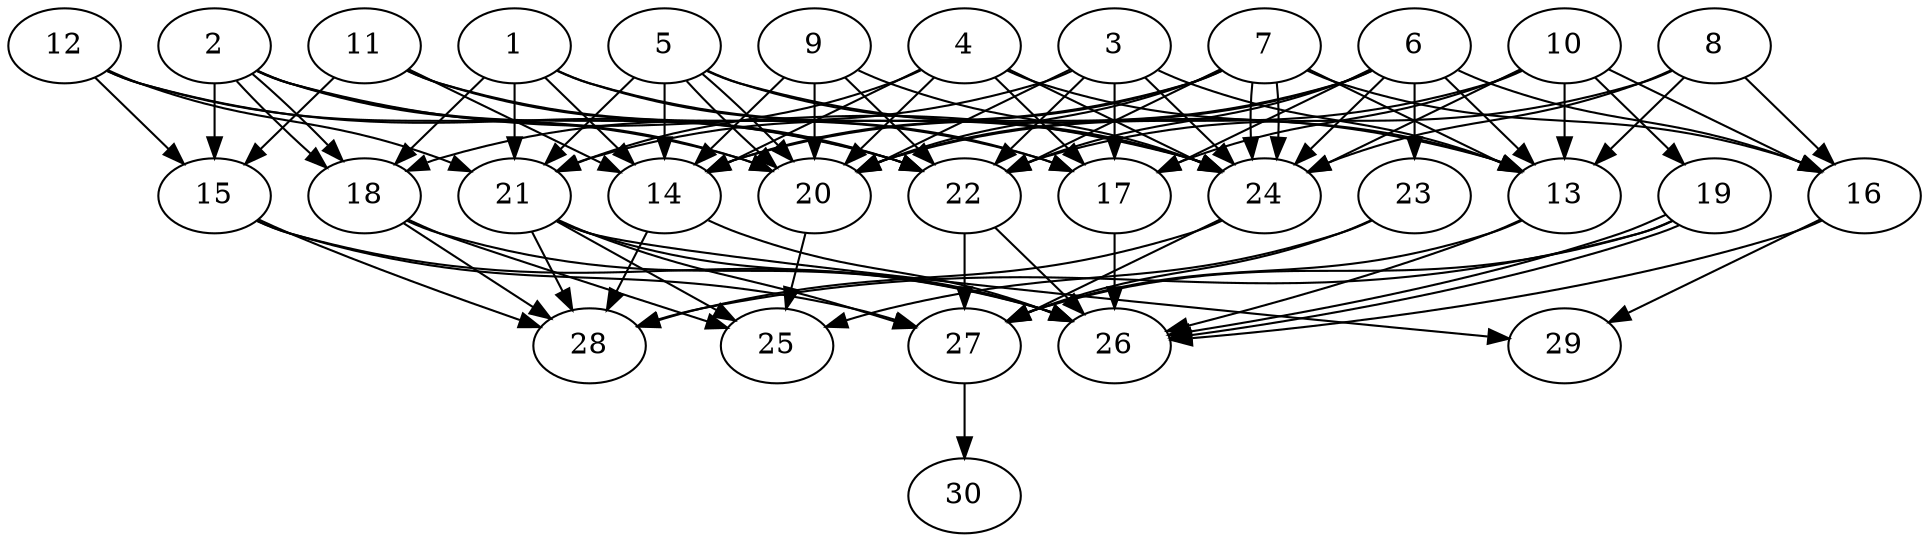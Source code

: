 // DAG automatically generated by daggen at Thu Oct  3 14:04:19 2019
// ./daggen --dot -n 30 --ccr 0.3 --fat 0.7 --regular 0.5 --density 0.9 --mindata 5242880 --maxdata 52428800 
digraph G {
  1 [size="105134080", alpha="0.16", expect_size="31540224"] 
  1 -> 14 [size ="31540224"]
  1 -> 17 [size ="31540224"]
  1 -> 18 [size ="31540224"]
  1 -> 21 [size ="31540224"]
  1 -> 24 [size ="31540224"]
  2 [size="171318613", alpha="0.18", expect_size="51395584"] 
  2 -> 15 [size ="51395584"]
  2 -> 18 [size ="51395584"]
  2 -> 18 [size ="51395584"]
  2 -> 20 [size ="51395584"]
  2 -> 22 [size ="51395584"]
  2 -> 24 [size ="51395584"]
  3 [size="89169920", alpha="0.02", expect_size="26750976"] 
  3 -> 13 [size ="26750976"]
  3 -> 17 [size ="26750976"]
  3 -> 18 [size ="26750976"]
  3 -> 20 [size ="26750976"]
  3 -> 22 [size ="26750976"]
  3 -> 24 [size ="26750976"]
  4 [size="21992107", alpha="0.15", expect_size="6597632"] 
  4 -> 13 [size ="6597632"]
  4 -> 14 [size ="6597632"]
  4 -> 17 [size ="6597632"]
  4 -> 20 [size ="6597632"]
  4 -> 21 [size ="6597632"]
  4 -> 24 [size ="6597632"]
  5 [size="50933760", alpha="0.13", expect_size="15280128"] 
  5 -> 13 [size ="15280128"]
  5 -> 14 [size ="15280128"]
  5 -> 20 [size ="15280128"]
  5 -> 20 [size ="15280128"]
  5 -> 21 [size ="15280128"]
  5 -> 24 [size ="15280128"]
  6 [size="43035307", alpha="0.13", expect_size="12910592"] 
  6 -> 13 [size ="12910592"]
  6 -> 14 [size ="12910592"]
  6 -> 16 [size ="12910592"]
  6 -> 17 [size ="12910592"]
  6 -> 20 [size ="12910592"]
  6 -> 22 [size ="12910592"]
  6 -> 23 [size ="12910592"]
  6 -> 24 [size ="12910592"]
  7 [size="130587307", alpha="0.10", expect_size="39176192"] 
  7 -> 13 [size ="39176192"]
  7 -> 14 [size ="39176192"]
  7 -> 16 [size ="39176192"]
  7 -> 20 [size ="39176192"]
  7 -> 21 [size ="39176192"]
  7 -> 22 [size ="39176192"]
  7 -> 24 [size ="39176192"]
  7 -> 24 [size ="39176192"]
  8 [size="158433280", alpha="0.19", expect_size="47529984"] 
  8 -> 13 [size ="47529984"]
  8 -> 16 [size ="47529984"]
  8 -> 22 [size ="47529984"]
  8 -> 24 [size ="47529984"]
  9 [size="118725973", alpha="0.02", expect_size="35617792"] 
  9 -> 14 [size ="35617792"]
  9 -> 20 [size ="35617792"]
  9 -> 22 [size ="35617792"]
  9 -> 24 [size ="35617792"]
  10 [size="77260800", alpha="0.04", expect_size="23178240"] 
  10 -> 13 [size ="23178240"]
  10 -> 16 [size ="23178240"]
  10 -> 17 [size ="23178240"]
  10 -> 19 [size ="23178240"]
  10 -> 20 [size ="23178240"]
  10 -> 24 [size ="23178240"]
  11 [size="132532907", alpha="0.17", expect_size="39759872"] 
  11 -> 14 [size ="39759872"]
  11 -> 15 [size ="39759872"]
  11 -> 17 [size ="39759872"]
  11 -> 22 [size ="39759872"]
  12 [size="104383147", alpha="0.08", expect_size="31314944"] 
  12 -> 15 [size ="31314944"]
  12 -> 20 [size ="31314944"]
  12 -> 21 [size ="31314944"]
  12 -> 22 [size ="31314944"]
  13 [size="91914240", alpha="0.19", expect_size="27574272"] 
  13 -> 26 [size ="27574272"]
  13 -> 27 [size ="27574272"]
  14 [size="110510080", alpha="0.15", expect_size="33153024"] 
  14 -> 26 [size ="33153024"]
  14 -> 28 [size ="33153024"]
  15 [size="70417067", alpha="0.02", expect_size="21125120"] 
  15 -> 26 [size ="21125120"]
  15 -> 27 [size ="21125120"]
  15 -> 28 [size ="21125120"]
  16 [size="18715307", alpha="0.02", expect_size="5614592"] 
  16 -> 26 [size ="5614592"]
  16 -> 29 [size ="5614592"]
  17 [size="119500800", alpha="0.11", expect_size="35850240"] 
  17 -> 26 [size ="35850240"]
  18 [size="38751573", alpha="0.06", expect_size="11625472"] 
  18 -> 25 [size ="11625472"]
  18 -> 26 [size ="11625472"]
  18 -> 28 [size ="11625472"]
  19 [size="29235200", alpha="0.01", expect_size="8770560"] 
  19 -> 26 [size ="8770560"]
  19 -> 26 [size ="8770560"]
  19 -> 27 [size ="8770560"]
  19 -> 28 [size ="8770560"]
  20 [size="46315520", alpha="0.09", expect_size="13894656"] 
  20 -> 25 [size ="13894656"]
  21 [size="74929493", alpha="0.09", expect_size="22478848"] 
  21 -> 25 [size ="22478848"]
  21 -> 26 [size ="22478848"]
  21 -> 27 [size ="22478848"]
  21 -> 28 [size ="22478848"]
  21 -> 29 [size ="22478848"]
  22 [size="52555093", alpha="0.08", expect_size="15766528"] 
  22 -> 26 [size ="15766528"]
  22 -> 27 [size ="15766528"]
  23 [size="119012693", alpha="0.17", expect_size="35703808"] 
  23 -> 25 [size ="35703808"]
  23 -> 27 [size ="35703808"]
  24 [size="110769493", alpha="0.06", expect_size="33230848"] 
  24 -> 27 [size ="33230848"]
  24 -> 28 [size ="33230848"]
  25 [size="67628373", alpha="0.19", expect_size="20288512"] 
  26 [size="80704853", alpha="0.15", expect_size="24211456"] 
  27 [size="98013867", alpha="0.06", expect_size="29404160"] 
  27 -> 30 [size ="29404160"]
  28 [size="30600533", alpha="0.15", expect_size="9180160"] 
  29 [size="78332587", alpha="0.17", expect_size="23499776"] 
  30 [size="83244373", alpha="0.06", expect_size="24973312"] 
}
